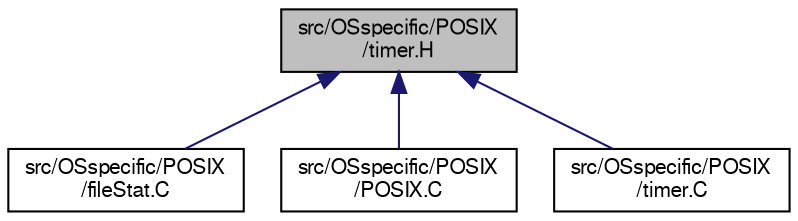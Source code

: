 digraph "src/OSspecific/POSIX/timer.H"
{
  bgcolor="transparent";
  edge [fontname="FreeSans",fontsize="10",labelfontname="FreeSans",labelfontsize="10"];
  node [fontname="FreeSans",fontsize="10",shape=record];
  Node23 [label="src/OSspecific/POSIX\l/timer.H",height=0.2,width=0.4,color="black", fillcolor="grey75", style="filled", fontcolor="black"];
  Node23 -> Node24 [dir="back",color="midnightblue",fontsize="10",style="solid",fontname="FreeSans"];
  Node24 [label="src/OSspecific/POSIX\l/fileStat.C",height=0.2,width=0.4,color="black",URL="$a12899.html"];
  Node23 -> Node25 [dir="back",color="midnightblue",fontsize="10",style="solid",fontname="FreeSans"];
  Node25 [label="src/OSspecific/POSIX\l/POSIX.C",height=0.2,width=0.4,color="black",URL="$a12914.html",tooltip="POSIX versions of the functions declared in OSspecific.H. "];
  Node23 -> Node26 [dir="back",color="midnightblue",fontsize="10",style="solid",fontname="FreeSans"];
  Node26 [label="src/OSspecific/POSIX\l/timer.C",height=0.2,width=0.4,color="black",URL="$a12965.html"];
}
